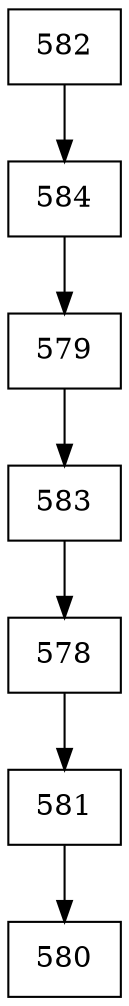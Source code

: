 digraph G {
  node [shape=record];
  node0 [label="{582}"];
  node0 -> node1;
  node1 [label="{584}"];
  node1 -> node2;
  node2 [label="{579}"];
  node2 -> node3;
  node3 [label="{583}"];
  node3 -> node4;
  node4 [label="{578}"];
  node4 -> node5;
  node5 [label="{581}"];
  node5 -> node6;
  node6 [label="{580}"];
}
